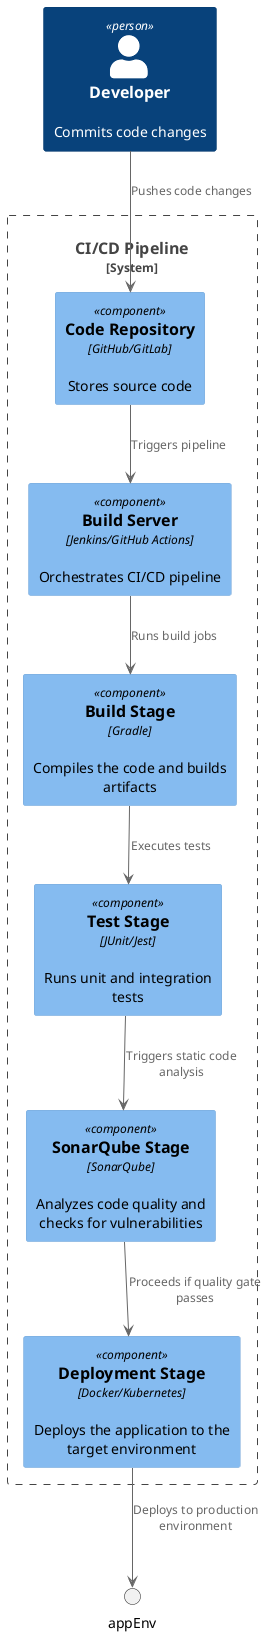 @startuml
!include <C4/C4_Component>

System_Boundary(ciPipeline, "CI/CD Pipeline") {
    Component(codeRepo, "Code Repository", "GitHub/GitLab", "Stores source code")
    Component(buildServer, "Build Server", "Jenkins/GitHub Actions", "Orchestrates CI/CD pipeline")
    Component(buildStage, "Build Stage", "Gradle", "Compiles the code and builds artifacts")
    Component(testStage, "Test Stage", "JUnit/Jest", "Runs unit and integration tests")
    Component(sonarStage, "SonarQube Stage", "SonarQube", "Analyzes code quality and checks for vulnerabilities")
    Component(deployStage, "Deployment Stage", "Docker/Kubernetes", "Deploys the application to the target environment")
}

Person(dev, "Developer", "Commits code changes")

' Relationships with enforced directions
dev -down-> codeRepo : "Pushes code changes"
codeRepo -down-> buildServer : "Triggers pipeline"
buildServer -down-> buildStage : "Runs build jobs"
buildStage -down-> testStage : "Executes tests"
testStage -down-> sonarStage : "Triggers static code analysis"
sonarStage -down-> deployStage : "Proceeds if quality gate passes"
deployStage -down-> appEnv : "Deploys to production environment"
@enduml
